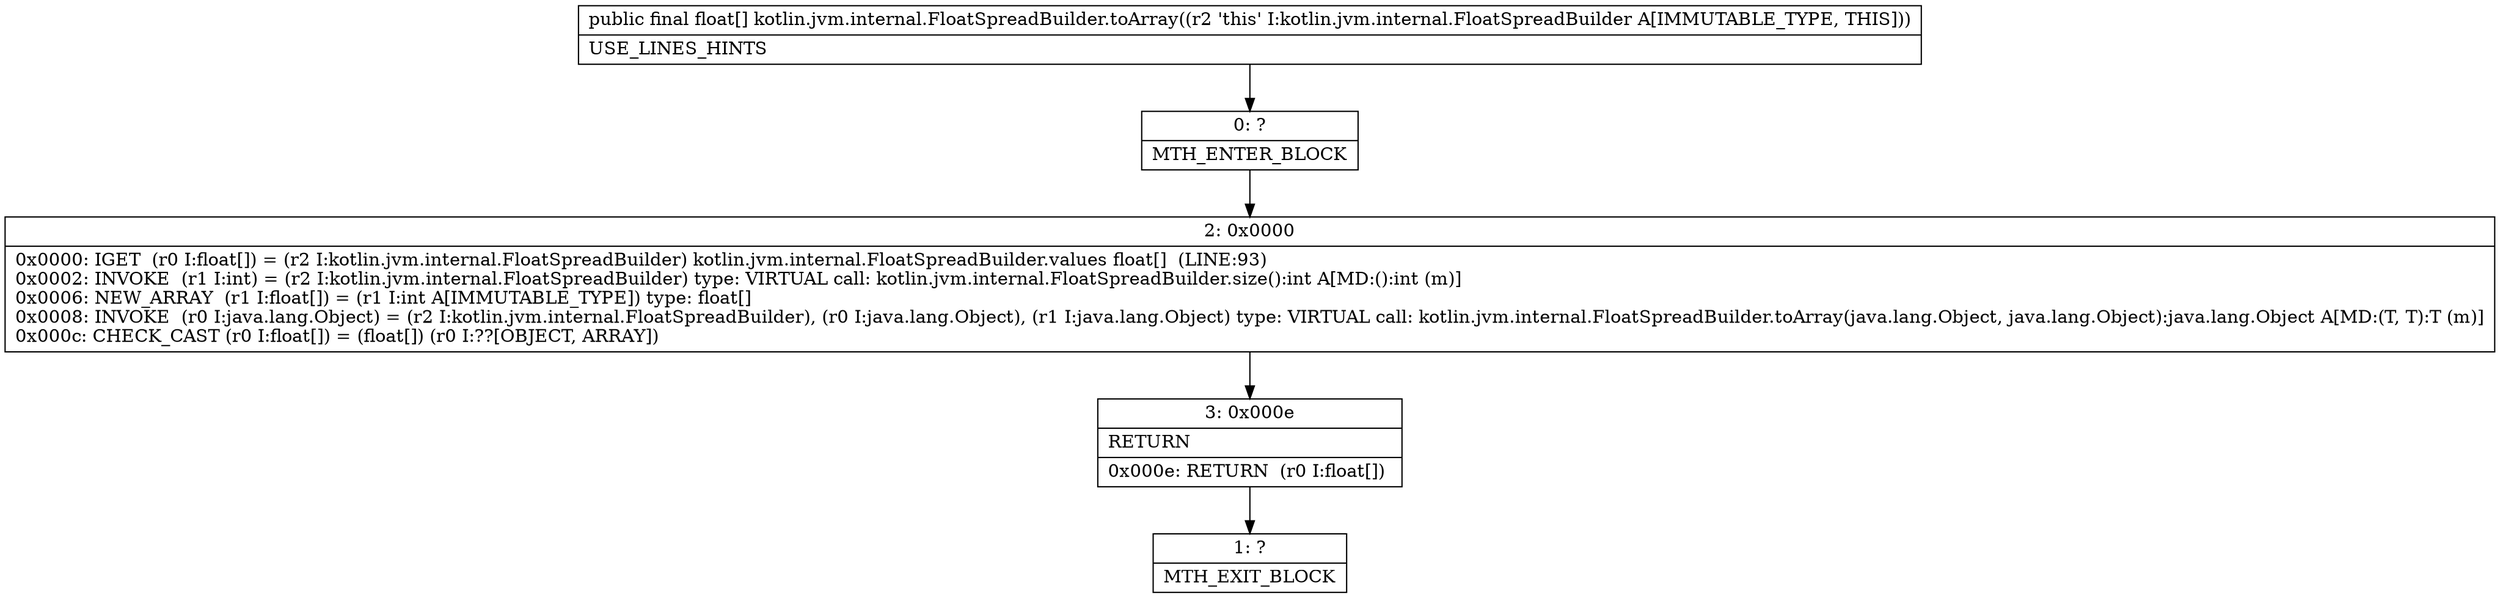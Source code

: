 digraph "CFG forkotlin.jvm.internal.FloatSpreadBuilder.toArray()[F" {
Node_0 [shape=record,label="{0\:\ ?|MTH_ENTER_BLOCK\l}"];
Node_2 [shape=record,label="{2\:\ 0x0000|0x0000: IGET  (r0 I:float[]) = (r2 I:kotlin.jvm.internal.FloatSpreadBuilder) kotlin.jvm.internal.FloatSpreadBuilder.values float[]  (LINE:93)\l0x0002: INVOKE  (r1 I:int) = (r2 I:kotlin.jvm.internal.FloatSpreadBuilder) type: VIRTUAL call: kotlin.jvm.internal.FloatSpreadBuilder.size():int A[MD:():int (m)]\l0x0006: NEW_ARRAY  (r1 I:float[]) = (r1 I:int A[IMMUTABLE_TYPE]) type: float[] \l0x0008: INVOKE  (r0 I:java.lang.Object) = (r2 I:kotlin.jvm.internal.FloatSpreadBuilder), (r0 I:java.lang.Object), (r1 I:java.lang.Object) type: VIRTUAL call: kotlin.jvm.internal.FloatSpreadBuilder.toArray(java.lang.Object, java.lang.Object):java.lang.Object A[MD:(T, T):T (m)]\l0x000c: CHECK_CAST (r0 I:float[]) = (float[]) (r0 I:??[OBJECT, ARRAY]) \l}"];
Node_3 [shape=record,label="{3\:\ 0x000e|RETURN\l|0x000e: RETURN  (r0 I:float[]) \l}"];
Node_1 [shape=record,label="{1\:\ ?|MTH_EXIT_BLOCK\l}"];
MethodNode[shape=record,label="{public final float[] kotlin.jvm.internal.FloatSpreadBuilder.toArray((r2 'this' I:kotlin.jvm.internal.FloatSpreadBuilder A[IMMUTABLE_TYPE, THIS]))  | USE_LINES_HINTS\l}"];
MethodNode -> Node_0;Node_0 -> Node_2;
Node_2 -> Node_3;
Node_3 -> Node_1;
}

